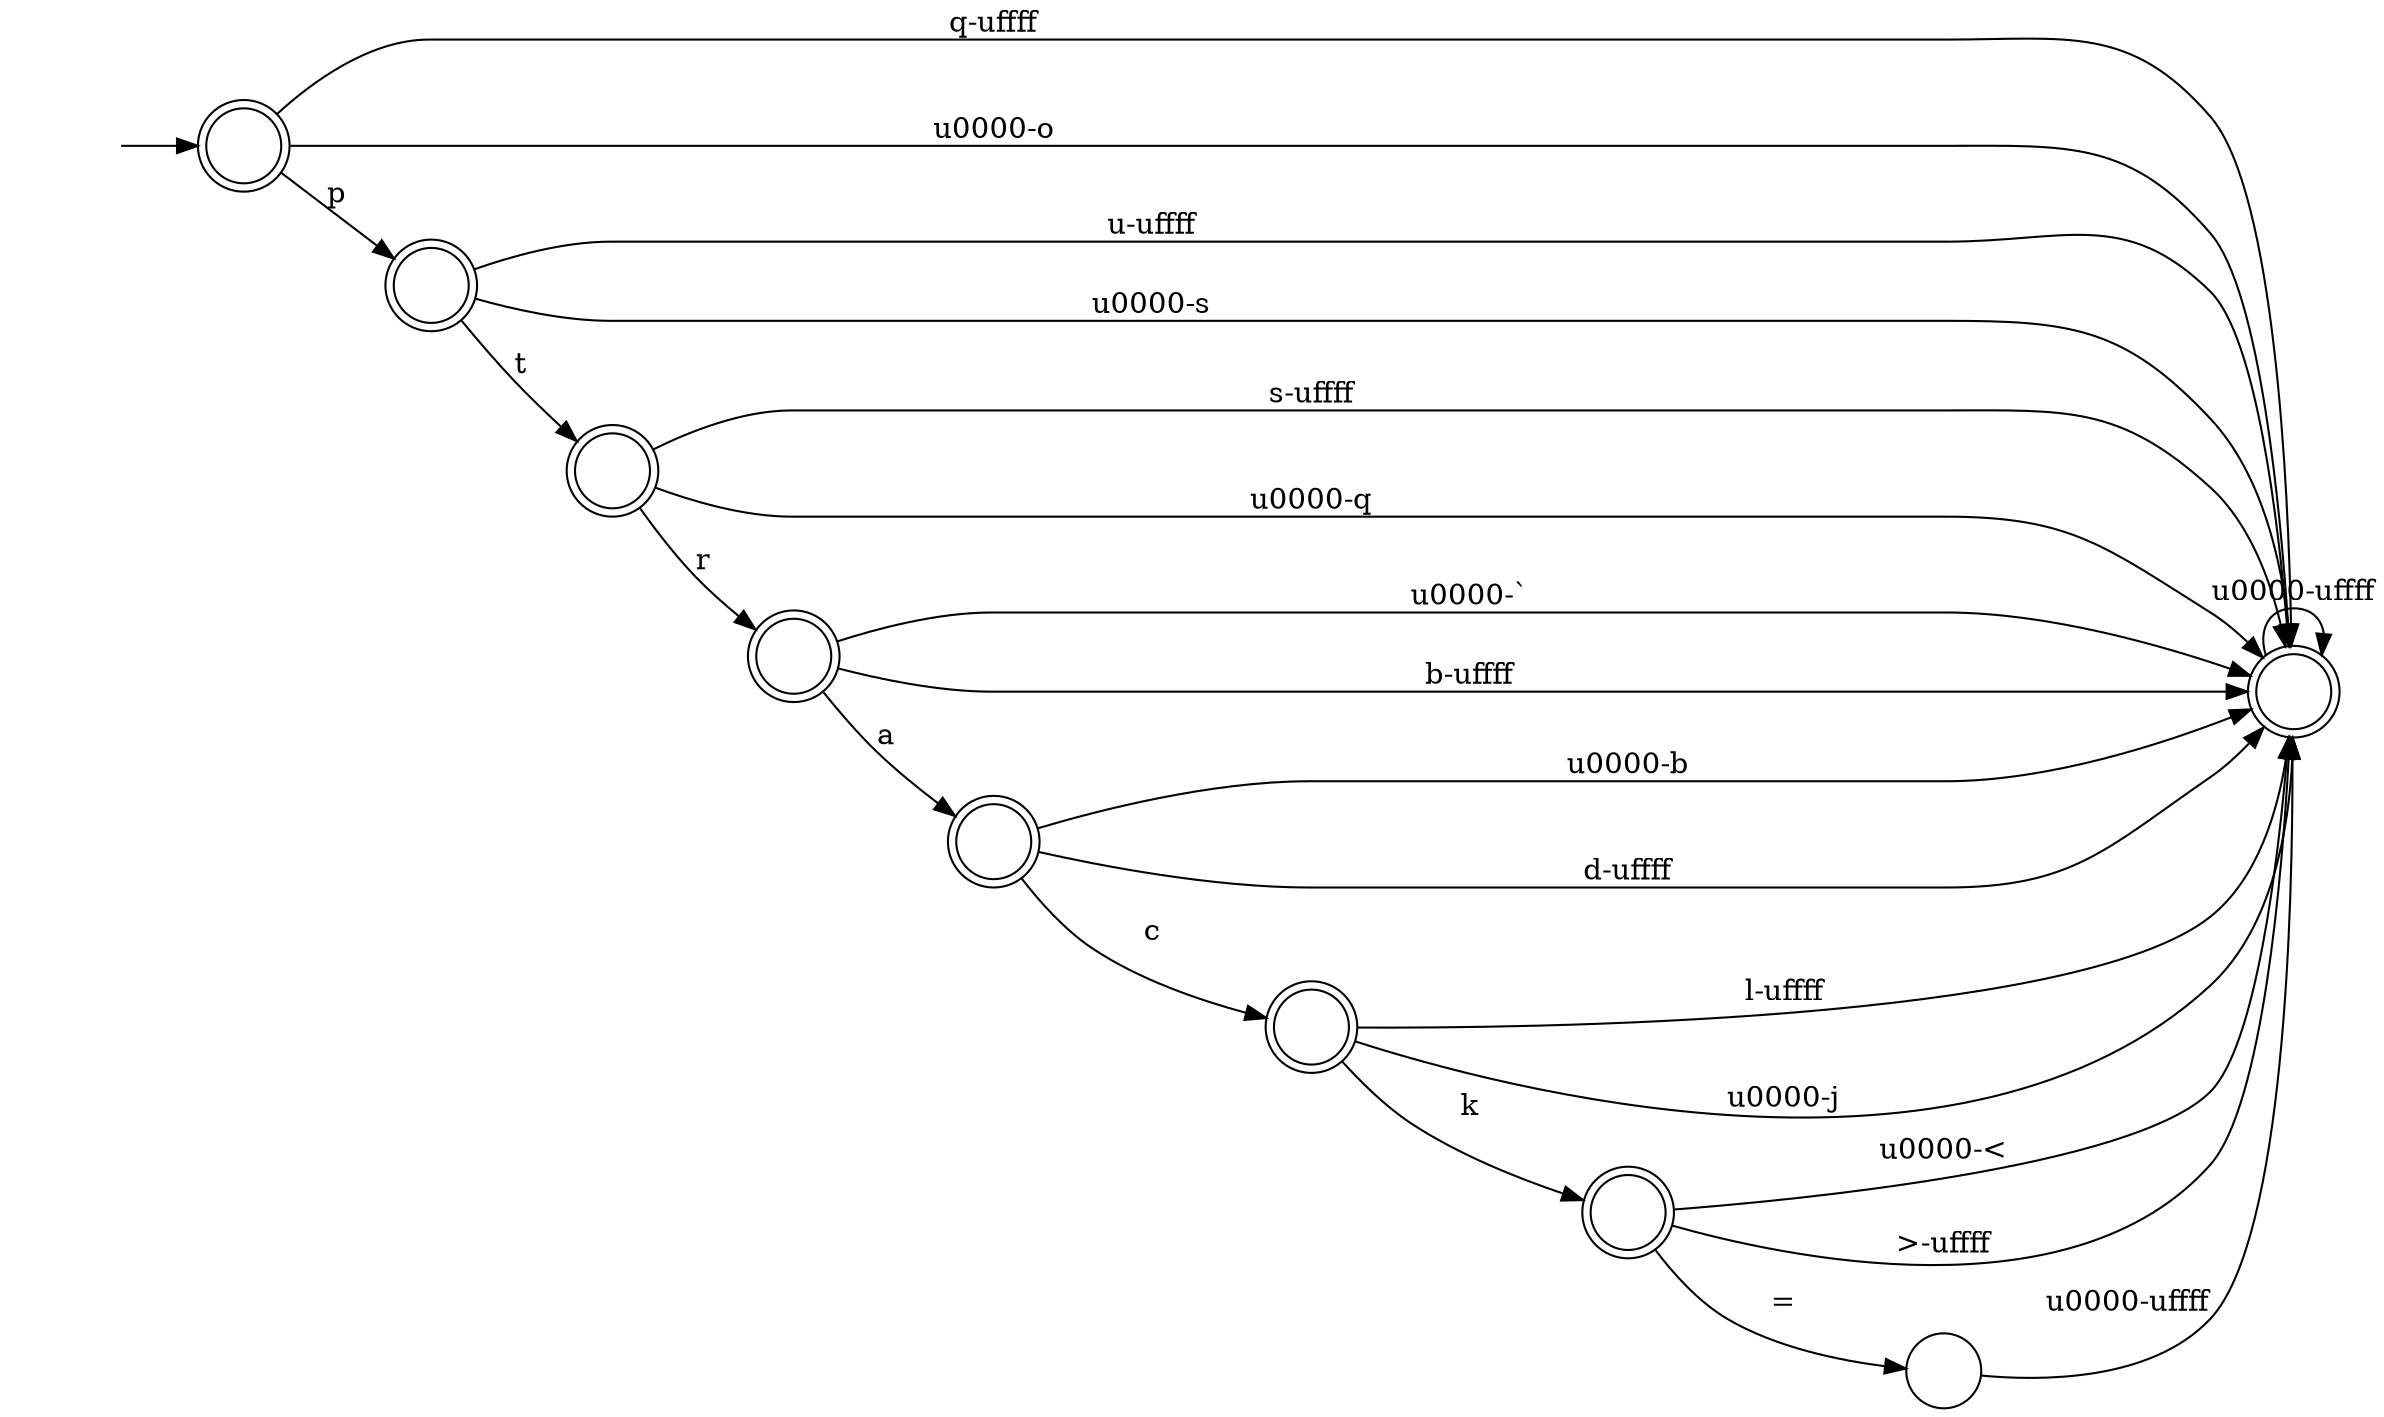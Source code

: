 digraph Automaton {
  rankdir = LR;
  0 [shape=doublecircle,label=""];
  0 -> 0 [label="\u0000-\uffff"]
  1 [shape=doublecircle,label=""];
  1 -> 5 [label="="]
  1 -> 0 [label="\u0000-<"]
  1 -> 0 [label=">-\uffff"]
  2 [shape=doublecircle,label=""];
  2 -> 0 [label="\u0000-`"]
  2 -> 0 [label="b-\uffff"]
  2 -> 6 [label="a"]
  3 [shape=doublecircle,label=""];
  3 -> 0 [label="u-\uffff"]
  3 -> 8 [label="t"]
  3 -> 0 [label="\u0000-s"]
  4 [shape=doublecircle,label=""];
  initial [shape=plaintext,label=""];
  initial -> 4
  4 -> 3 [label="p"]
  4 -> 0 [label="q-\uffff"]
  4 -> 0 [label="\u0000-o"]
  5 [shape=circle,label=""];
  5 -> 0 [label="\u0000-\uffff"]
  6 [shape=doublecircle,label=""];
  6 -> 0 [label="\u0000-b"]
  6 -> 0 [label="d-\uffff"]
  6 -> 7 [label="c"]
  7 [shape=doublecircle,label=""];
  7 -> 0 [label="l-\uffff"]
  7 -> 1 [label="k"]
  7 -> 0 [label="\u0000-j"]
  8 [shape=doublecircle,label=""];
  8 -> 0 [label="s-\uffff"]
  8 -> 0 [label="\u0000-q"]
  8 -> 2 [label="r"]
}
